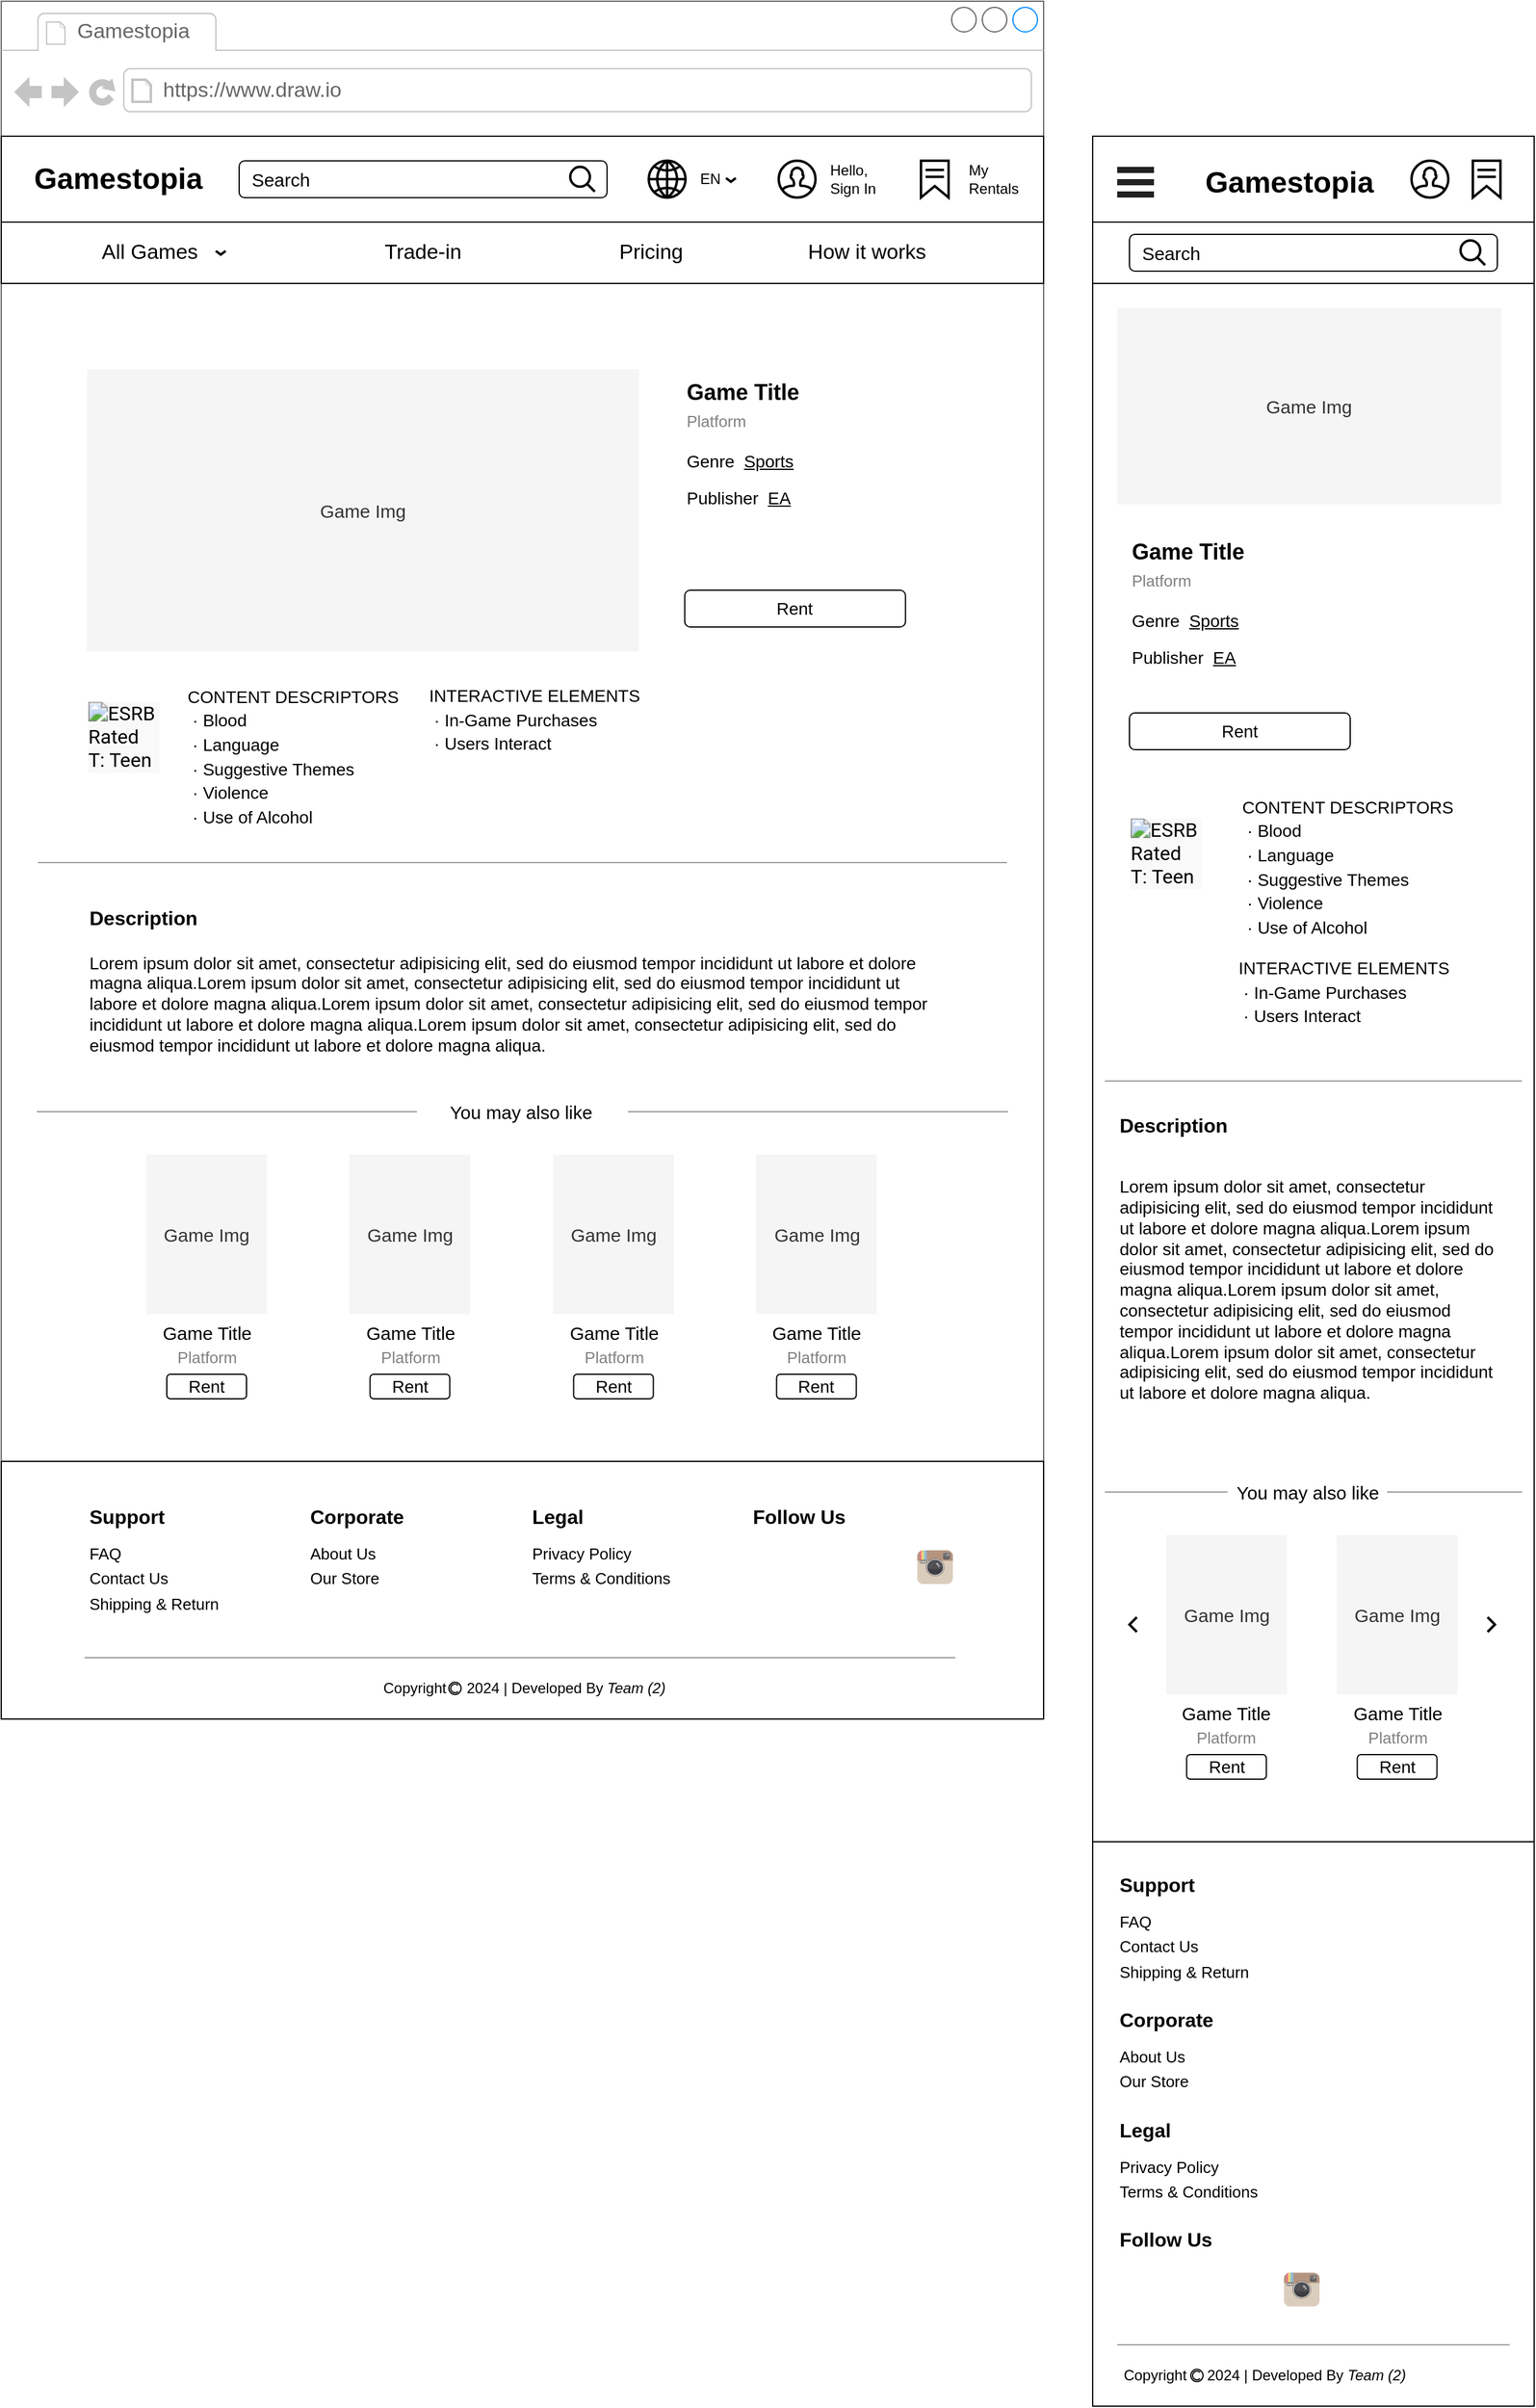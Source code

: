 <mxfile>
    <diagram id="GFclDaCIk4YAcfMqffFD" name="Page-1">
        <mxGraphModel dx="2007" dy="1396" grid="1" gridSize="10" guides="1" tooltips="1" connect="1" arrows="1" fold="1" page="1" pageScale="1" pageWidth="850" pageHeight="1100" math="0" shadow="0">
            <root>
                <mxCell id="0"/>
                <mxCell id="1" parent="0"/>
                <mxCell id="2" value="" style="strokeWidth=1;shadow=0;dashed=0;align=center;html=1;shape=mxgraph.mockup.containers.browserWindow;rSize=0;strokeColor=#666666;strokeColor2=#008cff;strokeColor3=#c4c4c4;mainText=,;recursiveResize=0;" parent="1" vertex="1">
                    <mxGeometry x="210" y="480" width="850" height="1400" as="geometry"/>
                </mxCell>
                <mxCell id="3" value="Gamestopia" style="strokeWidth=1;shadow=0;dashed=0;align=center;html=1;shape=mxgraph.mockup.containers.anchor;fontSize=17;fontColor=#666666;align=left;" parent="2" vertex="1">
                    <mxGeometry x="60" y="12" width="170" height="26" as="geometry"/>
                </mxCell>
                <mxCell id="4" value="https://www.draw.io" style="strokeWidth=1;shadow=0;dashed=0;align=center;html=1;shape=mxgraph.mockup.containers.anchor;rSize=0;fontSize=17;fontColor=#666666;align=left;" parent="2" vertex="1">
                    <mxGeometry x="130" y="60" width="250" height="26" as="geometry"/>
                </mxCell>
                <mxCell id="556" value="Game Img" style="rounded=0;whiteSpace=wrap;html=1;strokeColor=none;fontSize=15;fontColor=#333333;fillColor=#f5f5f5;" parent="2" vertex="1">
                    <mxGeometry x="70" y="300" width="450" height="230" as="geometry"/>
                </mxCell>
                <mxCell id="557" value="&lt;div style=&quot;font-size: 18px;&quot;&gt;&lt;b style=&quot;&quot;&gt;&lt;font style=&quot;font-size: 18px;&quot;&gt;&lt;span style=&quot;background-color: initial;&quot;&gt;Game&amp;nbsp;&lt;/span&gt;&lt;span style=&quot;background-color: initial;&quot;&gt;Title&lt;/span&gt;&lt;/font&gt;&lt;/b&gt;&lt;/div&gt;&lt;div style=&quot;font-size: 18px;&quot;&gt;&lt;span style=&quot;background-color: initial;&quot;&gt;&lt;font color=&quot;#808080&quot; style=&quot;font-size: 13px;&quot;&gt;Platform&lt;/font&gt;&lt;/span&gt;&lt;/div&gt;" style="text;html=1;strokeColor=none;fillColor=none;align=left;verticalAlign=middle;whiteSpace=wrap;rounded=0;fontSize=15;fontColor=#000000;" parent="2" vertex="1">
                    <mxGeometry x="557.36" y="310" width="120" height="40" as="geometry"/>
                </mxCell>
                <mxCell id="559" value="Genre&amp;nbsp; &lt;u&gt;Sports&lt;/u&gt;" style="text;html=1;strokeColor=none;fillColor=none;align=left;verticalAlign=middle;whiteSpace=wrap;rounded=0;fontSize=14;fontColor=#000000;" parent="2" vertex="1">
                    <mxGeometry x="557.36" y="360" width="113.36" height="30" as="geometry"/>
                </mxCell>
                <mxCell id="560" value="Rent" style="rounded=1;whiteSpace=wrap;html=1;fontSize=14;" parent="2" vertex="1">
                    <mxGeometry x="557.36" y="480" width="180" height="30" as="geometry"/>
                </mxCell>
                <mxCell id="561" value="&lt;div style=&quot;line-height: 140%;&quot;&gt;&lt;span style=&quot;background-color: initial;&quot;&gt;CONTENT DESCRIPTORS&lt;/span&gt;&lt;br&gt;&lt;/div&gt;&lt;div style=&quot;line-height: 140%;&quot;&gt;&amp;nbsp;· Blood&lt;/div&gt;&lt;div style=&quot;line-height: 140%;&quot;&gt;&amp;nbsp;· Language&lt;/div&gt;&lt;div style=&quot;line-height: 140%;&quot;&gt;&amp;nbsp;· Suggestive Themes&lt;/div&gt;&lt;div style=&quot;line-height: 140%;&quot;&gt;&amp;nbsp;· Violence&lt;/div&gt;&lt;div style=&quot;line-height: 140%;&quot;&gt;&amp;nbsp;· Use of Alcohol&lt;/div&gt;" style="text;html=1;strokeColor=none;fillColor=none;align=left;verticalAlign=middle;whiteSpace=wrap;rounded=0;fontSize=14;spacing=2;" parent="2" vertex="1">
                    <mxGeometry x="150" y="550" width="190" height="132" as="geometry"/>
                </mxCell>
                <mxCell id="562" value="Description" style="text;html=1;strokeColor=none;fillColor=none;align=left;verticalAlign=middle;whiteSpace=wrap;rounded=0;fontSize=16;fontStyle=1" parent="2" vertex="1">
                    <mxGeometry x="70" y="731" width="120" height="32" as="geometry"/>
                </mxCell>
                <mxCell id="563" value="" style="verticalLabelPosition=bottom;shadow=0;dashed=0;align=center;html=1;verticalAlign=top;strokeWidth=1;shape=mxgraph.mockup.markup.line;strokeColor=#999999;fontSize=14;" parent="2" vertex="1">
                    <mxGeometry x="30" y="691" width="790" height="22" as="geometry"/>
                </mxCell>
                <mxCell id="566" value="&lt;span style=&quot;&quot;&gt;Lorem ipsum dolor sit amet, consectetur adipisicing elit, sed do eiusmod tempor incididunt ut labore et dolore magna aliqua.&lt;/span&gt;&lt;span style=&quot;&quot;&gt;Lorem ipsum dolor sit amet, consectetur adipisicing elit, sed do eiusmod tempor incididunt ut labore et dolore magna aliqua.&lt;/span&gt;&lt;span style=&quot;&quot;&gt;Lorem ipsum dolor sit amet, consectetur adipisicing elit, sed do eiusmod tempor incididunt ut labore et dolore magna aliqua.&lt;/span&gt;&lt;span style=&quot;&quot;&gt;Lorem ipsum dolor sit amet, consectetur adipisicing elit, sed do eiusmod tempor incididunt ut labore et dolore magna aliqua.&lt;/span&gt;" style="text;html=1;strokeColor=none;fillColor=none;align=left;verticalAlign=middle;whiteSpace=wrap;rounded=0;fontSize=14;" parent="2" vertex="1">
                    <mxGeometry x="70" y="761" width="690" height="112" as="geometry"/>
                </mxCell>
                <mxCell id="567" value="&lt;div style=&quot;border-color: var(--border-color); font-size: 14px; text-align: left; line-height: 140%;&quot;&gt;INTERACTIVE ELEMENTS&lt;/div&gt;&lt;div style=&quot;border-color: var(--border-color); font-size: 14px; text-align: left; line-height: 140%;&quot;&gt;&amp;nbsp;· In-Game Purchases&lt;/div&gt;&lt;div style=&quot;border-color: var(--border-color); font-size: 14px; text-align: left; line-height: 140%;&quot;&gt;&amp;nbsp;· Users Interact&lt;/div&gt;" style="text;html=1;strokeColor=none;fillColor=none;align=center;verticalAlign=middle;whiteSpace=wrap;rounded=0;fontSize=18;spacing=2;" parent="2" vertex="1">
                    <mxGeometry x="340" y="550" width="190" height="72" as="geometry"/>
                </mxCell>
                <mxCell id="569" value="&lt;img style=&quot;box-sizing: border-box; -webkit-tap-highlight-color: transparent; object-fit: none; width: 60px; height: 81px; font-family: Mukta, Roboto, &amp;quot;Helvetica Neue&amp;quot;, sans-serif; font-size: medium; text-align: start; background-color: rgb(249, 249, 249); object-position: -215px -96px;&quot; alt=&quot;ESRB Rated T: Teen&quot; src=&quot;https://www.gamefly.com/assets/images/ratings/sprite-esrb.png&quot;&gt;" style="text;html=1;strokeColor=none;fillColor=none;align=center;verticalAlign=middle;whiteSpace=wrap;rounded=0;fontSize=18;" parent="2" vertex="1">
                    <mxGeometry x="70" y="560" width="60" height="80" as="geometry"/>
                </mxCell>
                <mxCell id="570" value="Publisher&amp;nbsp; &lt;u&gt;EA&lt;/u&gt;" style="text;html=1;strokeColor=none;fillColor=none;align=left;verticalAlign=middle;whiteSpace=wrap;rounded=0;fontSize=14;fontColor=#000000;" parent="2" vertex="1">
                    <mxGeometry x="557.36" y="390" width="113.36" height="30" as="geometry"/>
                </mxCell>
                <mxCell id="550" value="" style="group" parent="2" vertex="1" connectable="0">
                    <mxGeometry y="1190" width="850" height="210" as="geometry"/>
                </mxCell>
                <mxCell id="160" value="" style="rounded=0;whiteSpace=wrap;html=1;" parent="550" vertex="1">
                    <mxGeometry width="850" height="210" as="geometry"/>
                </mxCell>
                <mxCell id="153" value="&lt;b&gt;&lt;font style=&quot;font-size: 16px;&quot;&gt;Follow Us&lt;/font&gt;&lt;/b&gt;" style="text;html=1;align=left;verticalAlign=middle;whiteSpace=wrap;rounded=0;" parent="550" vertex="1">
                    <mxGeometry x="611" y="30" width="120" height="30" as="geometry"/>
                </mxCell>
                <mxCell id="154" value="" style="shape=image;html=1;verticalAlign=top;verticalLabelPosition=bottom;labelBackgroundColor=#ffffff;imageAspect=0;aspect=fixed;image=https://cdn2.iconfinder.com/data/icons/social-media-2285/512/1_Facebook_colored_svg_copy-128.png;fillColor=none;strokeColor=none;" parent="550" vertex="1">
                    <mxGeometry x="614" y="72.5" width="27.5" height="27.5" as="geometry"/>
                </mxCell>
                <mxCell id="155" value="" style="shape=image;html=1;verticalAlign=top;verticalLabelPosition=bottom;labelBackgroundColor=#ffffff;imageAspect=0;aspect=fixed;image=https://cdn3.iconfinder.com/data/icons/2018-social-media-logotypes/1000/2018_social_media_popular_app_logo_twitter-128.png;fillColor=none;strokeColor=none;" parent="550" vertex="1">
                    <mxGeometry x="659" y="72.5" width="27.5" height="27.5" as="geometry"/>
                </mxCell>
                <mxCell id="156" value="" style="shape=image;html=1;verticalAlign=top;verticalLabelPosition=bottom;labelBackgroundColor=#ffffff;imageAspect=0;aspect=fixed;image=https://cdn4.iconfinder.com/data/icons/social-media-flat-7/64/Social-media_Youtube-128.png;fillColor=none;strokeColor=none;" parent="550" vertex="1">
                    <mxGeometry x="702" y="71.25" width="30" height="30" as="geometry"/>
                </mxCell>
                <mxCell id="158" value="" style="dashed=0;outlineConnect=0;html=1;align=center;labelPosition=center;verticalLabelPosition=bottom;verticalAlign=top;shape=mxgraph.weblogos.instagram;fillColor=none;strokeColor=none;" parent="550" vertex="1">
                    <mxGeometry x="747" y="72.5" width="29" height="27.5" as="geometry"/>
                </mxCell>
                <mxCell id="399" value="" style="verticalLabelPosition=bottom;shadow=0;dashed=0;align=center;html=1;verticalAlign=top;strokeWidth=1;shape=mxgraph.mockup.markup.line;strokeColor=#999999;fontSize=16;fontColor=#000000;fillColor=#808080;" parent="550" vertex="1">
                    <mxGeometry x="68" y="150" width="710" height="20" as="geometry"/>
                </mxCell>
                <mxCell id="400" value="&lt;b&gt;&lt;font style=&quot;font-size: 16px;&quot;&gt;Support&lt;/font&gt;&lt;/b&gt;" style="text;html=1;align=left;verticalAlign=middle;whiteSpace=wrap;rounded=0;" parent="550" vertex="1">
                    <mxGeometry x="70" y="30" width="120" height="30" as="geometry"/>
                </mxCell>
                <mxCell id="401" value="&lt;span style=&quot;font-size: 16px;&quot;&gt;&lt;b&gt;Corporate&lt;/b&gt;&lt;/span&gt;" style="text;html=1;align=left;verticalAlign=middle;whiteSpace=wrap;rounded=0;" parent="550" vertex="1">
                    <mxGeometry x="250" y="30" width="120" height="30" as="geometry"/>
                </mxCell>
                <mxCell id="402" value="&lt;b&gt;&lt;font style=&quot;font-size: 16px;&quot;&gt;Legal&lt;/font&gt;&lt;/b&gt;" style="text;html=1;align=left;verticalAlign=middle;whiteSpace=wrap;rounded=0;" parent="550" vertex="1">
                    <mxGeometry x="431" y="30" width="120" height="30" as="geometry"/>
                </mxCell>
                <mxCell id="406" value="Privacy Policy" style="text;html=1;strokeColor=none;fillColor=none;align=left;verticalAlign=middle;whiteSpace=wrap;rounded=0;fontSize=13;fontColor=#000000;" parent="550" vertex="1">
                    <mxGeometry x="431" y="60" width="150" height="30" as="geometry"/>
                </mxCell>
                <mxCell id="407" value="Terms &amp;amp; Conditions" style="text;html=1;strokeColor=none;fillColor=none;align=left;verticalAlign=middle;whiteSpace=wrap;rounded=0;fontSize=13;fontColor=#000000;" parent="550" vertex="1">
                    <mxGeometry x="431" y="80" width="150" height="30" as="geometry"/>
                </mxCell>
                <mxCell id="408" value="About Us" style="text;html=1;strokeColor=none;fillColor=none;align=left;verticalAlign=middle;whiteSpace=wrap;rounded=0;fontSize=13;fontColor=#000000;" parent="550" vertex="1">
                    <mxGeometry x="250" y="60" width="150" height="30" as="geometry"/>
                </mxCell>
                <mxCell id="409" value="Our Store" style="text;html=1;strokeColor=none;fillColor=none;align=left;verticalAlign=middle;whiteSpace=wrap;rounded=0;fontSize=13;fontColor=#000000;" parent="550" vertex="1">
                    <mxGeometry x="250" y="80" width="150" height="30" as="geometry"/>
                </mxCell>
                <mxCell id="410" value="Contact Us" style="text;html=1;strokeColor=none;fillColor=none;align=left;verticalAlign=middle;whiteSpace=wrap;rounded=0;fontSize=13;fontColor=#000000;" parent="550" vertex="1">
                    <mxGeometry x="70" y="80" width="150" height="30" as="geometry"/>
                </mxCell>
                <mxCell id="411" value="FAQ" style="text;html=1;strokeColor=none;fillColor=none;align=left;verticalAlign=middle;whiteSpace=wrap;rounded=0;fontSize=13;fontColor=#000000;" parent="550" vertex="1">
                    <mxGeometry x="70" y="60" width="150" height="30" as="geometry"/>
                </mxCell>
                <mxCell id="412" value="Shipping &amp;amp; Return" style="text;html=1;strokeColor=none;fillColor=none;align=left;verticalAlign=middle;whiteSpace=wrap;rounded=0;fontSize=13;fontColor=#000000;" parent="550" vertex="1">
                    <mxGeometry x="70" y="101.25" width="150" height="30" as="geometry"/>
                </mxCell>
                <mxCell id="161" value="" style="group" parent="550" vertex="1" connectable="0">
                    <mxGeometry x="260" y="170" width="330" height="30" as="geometry"/>
                </mxCell>
                <mxCell id="145" value="&amp;nbsp;Copyright&amp;nbsp; &amp;nbsp; &amp;nbsp;2024 | Developed By &lt;i&gt;Team (2)&lt;/i&gt;" style="text;html=1;align=center;verticalAlign=middle;whiteSpace=wrap;rounded=0;" parent="161" vertex="1">
                    <mxGeometry width="330" height="30" as="geometry"/>
                </mxCell>
                <mxCell id="144" value="" style="strokeColor=#0f0f0f;verticalLabelPosition=bottom;shadow=0;dashed=0;verticalAlign=top;strokeWidth=1;html=1;shape=mxgraph.mockup.misc.copyrightIcon;perimeterSpacing=0;" parent="161" vertex="1">
                    <mxGeometry x="105" y="10" width="10" height="10" as="geometry"/>
                </mxCell>
                <mxCell id="415" value="" style="rounded=0;whiteSpace=wrap;html=1;fontSize=13;" parent="1" vertex="1">
                    <mxGeometry x="1100" y="590" width="360" height="1850" as="geometry"/>
                </mxCell>
                <mxCell id="428" value="" style="group" parent="1" vertex="1" connectable="0">
                    <mxGeometry x="1130" y="670" width="330" height="50" as="geometry"/>
                </mxCell>
                <mxCell id="429" value="" style="html=1;verticalLabelPosition=bottom;align=center;labelBackgroundColor=#ffffff;verticalAlign=top;strokeWidth=2;strokeColor=#000000;shadow=0;dashed=0;shape=mxgraph.ios7.icons.looking_glass;fontSize=15;fontColor=#000000;fillColor=none;" parent="428" vertex="1">
                    <mxGeometry x="270" y="4.94" width="20" height="20.12" as="geometry"/>
                </mxCell>
                <mxCell id="430" value="&amp;nbsp; Search" style="rounded=1;whiteSpace=wrap;html=1;strokeColor=#000000;fontSize=15;fontColor=#000000;fillColor=none;align=left;" parent="428" vertex="1">
                    <mxGeometry width="300" height="30" as="geometry"/>
                </mxCell>
                <mxCell id="431" value="" style="rounded=0;whiteSpace=wrap;html=1;strokeColor=default;fontSize=13;fontColor=#000000;fillColor=none;" parent="428" vertex="1">
                    <mxGeometry x="-30" y="-10" width="360" height="50" as="geometry"/>
                </mxCell>
                <mxCell id="492" value="" style="group" parent="1" vertex="1" connectable="0">
                    <mxGeometry x="1110" y="1680" width="340" height="70" as="geometry"/>
                </mxCell>
                <mxCell id="493" value="" style="verticalLabelPosition=bottom;shadow=0;dashed=0;align=center;html=1;verticalAlign=top;strokeWidth=1;shape=mxgraph.mockup.markup.line;strokeColor=#999999;fontSize=15;fontColor=#000000;fillColor=none;" parent="492" vertex="1">
                    <mxGeometry y="5" width="100" height="20" as="geometry"/>
                </mxCell>
                <mxCell id="494" value="You may also like" style="text;html=1;strokeColor=none;fillColor=none;align=center;verticalAlign=middle;whiteSpace=wrap;rounded=0;fontSize=15;fontColor=#000000;" parent="492" vertex="1">
                    <mxGeometry x="102" width="126.68" height="30" as="geometry"/>
                </mxCell>
                <mxCell id="495" value="" style="verticalLabelPosition=bottom;shadow=0;dashed=0;align=center;html=1;verticalAlign=top;strokeWidth=1;shape=mxgraph.mockup.markup.line;strokeColor=#999999;fontSize=15;fontColor=#000000;fillColor=none;" parent="492" vertex="1">
                    <mxGeometry x="230" y="5" width="110" height="20" as="geometry"/>
                </mxCell>
                <mxCell id="496" value="" style="group" parent="1" vertex="1" connectable="0">
                    <mxGeometry x="1130" y="1730" width="298" height="199" as="geometry"/>
                </mxCell>
                <mxCell id="497" value="" style="html=1;verticalLabelPosition=bottom;labelBackgroundColor=#ffffff;verticalAlign=top;shadow=0;dashed=0;strokeWidth=2;shape=mxgraph.ios7.misc.left;strokeColor=#000000;fontSize=15;fontColor=#000000;fillColor=none;container=0;" parent="496" vertex="1">
                    <mxGeometry y="67" width="6" height="12" as="geometry"/>
                </mxCell>
                <mxCell id="498" value="" style="html=1;verticalLabelPosition=bottom;labelBackgroundColor=#ffffff;verticalAlign=top;shadow=0;dashed=0;strokeWidth=2;shape=mxgraph.ios7.misc.right;strokeColor=#000000;fontSize=15;fontColor=#000000;fillColor=none;container=0;" parent="496" vertex="1">
                    <mxGeometry x="292" y="67" width="6" height="12" as="geometry"/>
                </mxCell>
                <mxCell id="499" value="&lt;font style=&quot;font-size: 14px;&quot;&gt;Rent&lt;/font&gt;" style="rounded=1;whiteSpace=wrap;html=1;fontSize=17;container=0;" parent="496" vertex="1">
                    <mxGeometry x="46.63" y="179" width="65" height="20" as="geometry"/>
                </mxCell>
                <mxCell id="500" value="Game Img" style="rounded=0;whiteSpace=wrap;html=1;strokeColor=none;fontSize=15;fontColor=#333333;fillColor=#f5f5f5;container=0;" parent="496" vertex="1">
                    <mxGeometry x="29.88" width="98.5" height="130" as="geometry"/>
                </mxCell>
                <mxCell id="501" value="Game Title" style="text;html=1;strokeColor=none;fillColor=none;align=center;verticalAlign=middle;whiteSpace=wrap;rounded=0;fontSize=15;fontColor=#000000;container=0;" parent="496" vertex="1">
                    <mxGeometry x="33.38" y="130" width="91.5" height="30" as="geometry"/>
                </mxCell>
                <mxCell id="502" value="Platform" style="text;html=1;strokeColor=none;fillColor=none;align=center;verticalAlign=middle;whiteSpace=wrap;rounded=0;fontSize=13;fontColor=#808080;container=0;" parent="496" vertex="1">
                    <mxGeometry x="33.38" y="150" width="91.5" height="30" as="geometry"/>
                </mxCell>
                <mxCell id="503" value="&lt;font style=&quot;font-size: 14px;&quot;&gt;Rent&lt;/font&gt;" style="rounded=1;whiteSpace=wrap;html=1;fontSize=17;container=0;" parent="496" vertex="1">
                    <mxGeometry x="185.75" y="179" width="65" height="20" as="geometry"/>
                </mxCell>
                <mxCell id="504" value="Game Img" style="rounded=0;whiteSpace=wrap;html=1;strokeColor=none;fontSize=15;fontColor=#333333;fillColor=#f5f5f5;container=0;" parent="496" vertex="1">
                    <mxGeometry x="169" width="98.5" height="130" as="geometry"/>
                </mxCell>
                <mxCell id="505" value="Game Title" style="text;html=1;strokeColor=none;fillColor=none;align=center;verticalAlign=middle;whiteSpace=wrap;rounded=0;fontSize=15;fontColor=#000000;container=0;" parent="496" vertex="1">
                    <mxGeometry x="172.5" y="130" width="91.5" height="30" as="geometry"/>
                </mxCell>
                <mxCell id="506" value="Platform" style="text;html=1;strokeColor=none;fillColor=none;align=center;verticalAlign=middle;whiteSpace=wrap;rounded=0;fontSize=13;fontColor=#808080;container=0;" parent="496" vertex="1">
                    <mxGeometry x="172.5" y="150" width="91.5" height="30" as="geometry"/>
                </mxCell>
                <mxCell id="551" value="" style="group" parent="1" vertex="1" connectable="0">
                    <mxGeometry x="1100" y="1980" width="360" height="460" as="geometry"/>
                </mxCell>
                <mxCell id="529" value="" style="rounded=0;whiteSpace=wrap;html=1;" parent="551" vertex="1">
                    <mxGeometry width="360" height="460" as="geometry"/>
                </mxCell>
                <mxCell id="530" value="&lt;b&gt;&lt;font style=&quot;font-size: 16px;&quot;&gt;Follow Us&lt;/font&gt;&lt;/b&gt;" style="text;html=1;align=left;verticalAlign=middle;whiteSpace=wrap;rounded=0;" parent="551" vertex="1">
                    <mxGeometry x="20" y="308.75" width="120" height="30" as="geometry"/>
                </mxCell>
                <mxCell id="531" value="" style="shape=image;html=1;verticalAlign=top;verticalLabelPosition=bottom;labelBackgroundColor=#ffffff;imageAspect=0;aspect=fixed;image=https://cdn2.iconfinder.com/data/icons/social-media-2285/512/1_Facebook_colored_svg_copy-128.png;fillColor=none;strokeColor=none;" parent="551" vertex="1">
                    <mxGeometry x="23" y="351.25" width="27.5" height="27.5" as="geometry"/>
                </mxCell>
                <mxCell id="532" value="" style="shape=image;html=1;verticalAlign=top;verticalLabelPosition=bottom;labelBackgroundColor=#ffffff;imageAspect=0;aspect=fixed;image=https://cdn3.iconfinder.com/data/icons/2018-social-media-logotypes/1000/2018_social_media_popular_app_logo_twitter-128.png;fillColor=none;strokeColor=none;" parent="551" vertex="1">
                    <mxGeometry x="68" y="351.25" width="27.5" height="27.5" as="geometry"/>
                </mxCell>
                <mxCell id="533" value="" style="shape=image;html=1;verticalAlign=top;verticalLabelPosition=bottom;labelBackgroundColor=#ffffff;imageAspect=0;aspect=fixed;image=https://cdn4.iconfinder.com/data/icons/social-media-flat-7/64/Social-media_Youtube-128.png;fillColor=none;strokeColor=none;" parent="551" vertex="1">
                    <mxGeometry x="111" y="350" width="30" height="30" as="geometry"/>
                </mxCell>
                <mxCell id="534" value="" style="dashed=0;outlineConnect=0;html=1;align=center;labelPosition=center;verticalLabelPosition=bottom;verticalAlign=top;shape=mxgraph.weblogos.instagram;fillColor=none;strokeColor=none;" parent="551" vertex="1">
                    <mxGeometry x="156" y="351.25" width="29" height="27.5" as="geometry"/>
                </mxCell>
                <mxCell id="536" value="&lt;b&gt;&lt;font style=&quot;font-size: 16px;&quot;&gt;Support&lt;/font&gt;&lt;/b&gt;" style="text;html=1;align=left;verticalAlign=middle;whiteSpace=wrap;rounded=0;" parent="551" vertex="1">
                    <mxGeometry x="20" y="20" width="120" height="30" as="geometry"/>
                </mxCell>
                <mxCell id="537" value="&lt;span style=&quot;font-size: 16px;&quot;&gt;&lt;b&gt;Corporate&lt;/b&gt;&lt;/span&gt;" style="text;html=1;align=left;verticalAlign=middle;whiteSpace=wrap;rounded=0;" parent="551" vertex="1">
                    <mxGeometry x="20" y="130" width="120" height="30" as="geometry"/>
                </mxCell>
                <mxCell id="538" value="&lt;b&gt;&lt;font style=&quot;font-size: 16px;&quot;&gt;Legal&lt;/font&gt;&lt;/b&gt;" style="text;html=1;align=left;verticalAlign=middle;whiteSpace=wrap;rounded=0;" parent="551" vertex="1">
                    <mxGeometry x="20" y="220" width="120" height="30" as="geometry"/>
                </mxCell>
                <mxCell id="539" value="Privacy Policy" style="text;html=1;strokeColor=none;fillColor=none;align=left;verticalAlign=middle;whiteSpace=wrap;rounded=0;fontSize=13;fontColor=#000000;" parent="551" vertex="1">
                    <mxGeometry x="20" y="250" width="150" height="30" as="geometry"/>
                </mxCell>
                <mxCell id="540" value="Terms &amp;amp; Conditions" style="text;html=1;strokeColor=none;fillColor=none;align=left;verticalAlign=middle;whiteSpace=wrap;rounded=0;fontSize=13;fontColor=#000000;" parent="551" vertex="1">
                    <mxGeometry x="20" y="270" width="150" height="30" as="geometry"/>
                </mxCell>
                <mxCell id="541" value="About Us" style="text;html=1;strokeColor=none;fillColor=none;align=left;verticalAlign=middle;whiteSpace=wrap;rounded=0;fontSize=13;fontColor=#000000;" parent="551" vertex="1">
                    <mxGeometry x="20" y="160" width="150" height="30" as="geometry"/>
                </mxCell>
                <mxCell id="542" value="Our Store" style="text;html=1;strokeColor=none;fillColor=none;align=left;verticalAlign=middle;whiteSpace=wrap;rounded=0;fontSize=13;fontColor=#000000;" parent="551" vertex="1">
                    <mxGeometry x="20" y="180" width="150" height="30" as="geometry"/>
                </mxCell>
                <mxCell id="543" value="Contact Us" style="text;html=1;strokeColor=none;fillColor=none;align=left;verticalAlign=middle;whiteSpace=wrap;rounded=0;fontSize=13;fontColor=#000000;" parent="551" vertex="1">
                    <mxGeometry x="20" y="70" width="150" height="30" as="geometry"/>
                </mxCell>
                <mxCell id="544" value="FAQ" style="text;html=1;strokeColor=none;fillColor=none;align=left;verticalAlign=middle;whiteSpace=wrap;rounded=0;fontSize=13;fontColor=#000000;" parent="551" vertex="1">
                    <mxGeometry x="20" y="50" width="150" height="30" as="geometry"/>
                </mxCell>
                <mxCell id="545" value="Shipping &amp;amp; Return" style="text;html=1;strokeColor=none;fillColor=none;align=left;verticalAlign=middle;whiteSpace=wrap;rounded=0;fontSize=13;fontColor=#000000;" parent="551" vertex="1">
                    <mxGeometry x="20" y="91.25" width="150" height="30" as="geometry"/>
                </mxCell>
                <mxCell id="546" value="" style="group;align=left;" parent="551" vertex="1" connectable="0">
                    <mxGeometry x="20" y="420" width="330" height="30" as="geometry"/>
                </mxCell>
                <mxCell id="547" value="&amp;nbsp;Copyright&amp;nbsp; &amp;nbsp; &amp;nbsp;2024 | Developed By &lt;i&gt;Team (2)&lt;/i&gt;" style="text;html=1;align=left;verticalAlign=middle;whiteSpace=wrap;rounded=0;" parent="546" vertex="1">
                    <mxGeometry width="330" height="30" as="geometry"/>
                </mxCell>
                <mxCell id="548" value="" style="strokeColor=#0f0f0f;verticalLabelPosition=bottom;shadow=0;dashed=0;verticalAlign=top;strokeWidth=1;html=1;shape=mxgraph.mockup.misc.copyrightIcon;perimeterSpacing=0;align=left;" parent="546" vertex="1">
                    <mxGeometry x="60" y="10" width="10" height="10" as="geometry"/>
                </mxCell>
                <mxCell id="535" value="" style="verticalLabelPosition=bottom;shadow=0;dashed=0;align=center;html=1;verticalAlign=top;strokeWidth=1;shape=mxgraph.mockup.markup.line;strokeColor=#999999;fontSize=16;fontColor=#000000;fillColor=#808080;" parent="546" vertex="1">
                    <mxGeometry y="-20" width="320" height="20" as="geometry"/>
                </mxCell>
                <mxCell id="571" value="" style="group" parent="1" vertex="1" connectable="0">
                    <mxGeometry x="270" y="1420" width="726" height="199" as="geometry"/>
                </mxCell>
                <mxCell id="574" value="" style="group" parent="571" vertex="1" connectable="0">
                    <mxGeometry x="58.25" width="98.5" height="199" as="geometry"/>
                </mxCell>
                <mxCell id="575" value="&lt;font style=&quot;font-size: 14px;&quot;&gt;Rent&lt;/font&gt;" style="rounded=1;whiteSpace=wrap;html=1;fontSize=17;" parent="574" vertex="1">
                    <mxGeometry x="16.75" y="179" width="65" height="20" as="geometry"/>
                </mxCell>
                <mxCell id="576" value="Game Img" style="rounded=0;whiteSpace=wrap;html=1;strokeColor=none;fontSize=15;fontColor=#333333;fillColor=#f5f5f5;" parent="574" vertex="1">
                    <mxGeometry width="98.5" height="130" as="geometry"/>
                </mxCell>
                <mxCell id="577" value="Game Title" style="text;html=1;strokeColor=none;fillColor=none;align=center;verticalAlign=middle;whiteSpace=wrap;rounded=0;fontSize=15;fontColor=#000000;" parent="574" vertex="1">
                    <mxGeometry x="3.5" y="130" width="91.5" height="30" as="geometry"/>
                </mxCell>
                <mxCell id="578" value="Platform" style="text;html=1;strokeColor=none;fillColor=none;align=center;verticalAlign=middle;whiteSpace=wrap;rounded=0;fontSize=13;fontColor=#808080;" parent="574" vertex="1">
                    <mxGeometry x="3.5" y="150" width="91.5" height="30" as="geometry"/>
                </mxCell>
                <mxCell id="579" value="" style="group" parent="571" vertex="1" connectable="0">
                    <mxGeometry x="555.5" width="98.5" height="199" as="geometry"/>
                </mxCell>
                <mxCell id="580" value="&lt;font style=&quot;font-size: 14px;&quot;&gt;Rent&lt;/font&gt;" style="rounded=1;whiteSpace=wrap;html=1;fontSize=17;" parent="579" vertex="1">
                    <mxGeometry x="16.75" y="179" width="65" height="20" as="geometry"/>
                </mxCell>
                <mxCell id="581" value="Game Img" style="rounded=0;whiteSpace=wrap;html=1;strokeColor=none;fontSize=15;fontColor=#333333;fillColor=#f5f5f5;" parent="579" vertex="1">
                    <mxGeometry width="98.5" height="130" as="geometry"/>
                </mxCell>
                <mxCell id="582" value="Game Title" style="text;html=1;strokeColor=none;fillColor=none;align=center;verticalAlign=middle;whiteSpace=wrap;rounded=0;fontSize=15;fontColor=#000000;" parent="579" vertex="1">
                    <mxGeometry x="3.5" y="130" width="91.5" height="30" as="geometry"/>
                </mxCell>
                <mxCell id="583" value="Platform" style="text;html=1;strokeColor=none;fillColor=none;align=center;verticalAlign=middle;whiteSpace=wrap;rounded=0;fontSize=13;fontColor=#808080;" parent="579" vertex="1">
                    <mxGeometry x="3.5" y="150" width="91.5" height="30" as="geometry"/>
                </mxCell>
                <mxCell id="584" value="" style="group" parent="571" vertex="1" connectable="0">
                    <mxGeometry x="224" width="98.5" height="199" as="geometry"/>
                </mxCell>
                <mxCell id="585" value="&lt;font style=&quot;font-size: 14px;&quot;&gt;Rent&lt;/font&gt;" style="rounded=1;whiteSpace=wrap;html=1;fontSize=17;" parent="584" vertex="1">
                    <mxGeometry x="16.75" y="179" width="65" height="20" as="geometry"/>
                </mxCell>
                <mxCell id="586" value="Game Img" style="rounded=0;whiteSpace=wrap;html=1;strokeColor=none;fontSize=15;fontColor=#333333;fillColor=#f5f5f5;" parent="584" vertex="1">
                    <mxGeometry width="98.5" height="130" as="geometry"/>
                </mxCell>
                <mxCell id="587" value="Game Title" style="text;html=1;strokeColor=none;fillColor=none;align=center;verticalAlign=middle;whiteSpace=wrap;rounded=0;fontSize=15;fontColor=#000000;" parent="584" vertex="1">
                    <mxGeometry x="3.5" y="130" width="91.5" height="30" as="geometry"/>
                </mxCell>
                <mxCell id="588" value="Platform" style="text;html=1;strokeColor=none;fillColor=none;align=center;verticalAlign=middle;whiteSpace=wrap;rounded=0;fontSize=13;fontColor=#808080;" parent="584" vertex="1">
                    <mxGeometry x="3.5" y="150" width="91.5" height="30" as="geometry"/>
                </mxCell>
                <mxCell id="589" value="" style="group" parent="571" vertex="1" connectable="0">
                    <mxGeometry x="390" width="98.5" height="199" as="geometry"/>
                </mxCell>
                <mxCell id="590" value="&lt;font style=&quot;font-size: 14px;&quot;&gt;Rent&lt;/font&gt;" style="rounded=1;whiteSpace=wrap;html=1;fontSize=17;" parent="589" vertex="1">
                    <mxGeometry x="16.75" y="179" width="65" height="20" as="geometry"/>
                </mxCell>
                <mxCell id="591" value="Game Img" style="rounded=0;whiteSpace=wrap;html=1;strokeColor=none;fontSize=15;fontColor=#333333;fillColor=#f5f5f5;" parent="589" vertex="1">
                    <mxGeometry width="98.5" height="130" as="geometry"/>
                </mxCell>
                <mxCell id="592" value="Game Title" style="text;html=1;strokeColor=none;fillColor=none;align=center;verticalAlign=middle;whiteSpace=wrap;rounded=0;fontSize=15;fontColor=#000000;" parent="589" vertex="1">
                    <mxGeometry x="3.5" y="130" width="91.5" height="30" as="geometry"/>
                </mxCell>
                <mxCell id="593" value="Platform" style="text;html=1;strokeColor=none;fillColor=none;align=center;verticalAlign=middle;whiteSpace=wrap;rounded=0;fontSize=13;fontColor=#808080;" parent="589" vertex="1">
                    <mxGeometry x="3.5" y="150" width="91.5" height="30" as="geometry"/>
                </mxCell>
                <mxCell id="594" value="" style="group" parent="1" vertex="1" connectable="0">
                    <mxGeometry x="239" y="1370" width="792" height="70" as="geometry"/>
                </mxCell>
                <mxCell id="595" value="" style="verticalLabelPosition=bottom;shadow=0;dashed=0;align=center;html=1;verticalAlign=top;strokeWidth=1;shape=mxgraph.mockup.markup.line;strokeColor=#999999;fontSize=15;fontColor=#000000;fillColor=none;" parent="594" vertex="1">
                    <mxGeometry y="5" width="310" height="20" as="geometry"/>
                </mxCell>
                <mxCell id="596" value="You may also like" style="text;html=1;strokeColor=none;fillColor=none;align=center;verticalAlign=middle;whiteSpace=wrap;rounded=0;fontSize=15;fontColor=#000000;" parent="594" vertex="1">
                    <mxGeometry x="295" width="200" height="30" as="geometry"/>
                </mxCell>
                <mxCell id="597" value="" style="verticalLabelPosition=bottom;shadow=0;dashed=0;align=center;html=1;verticalAlign=top;strokeWidth=1;shape=mxgraph.mockup.markup.line;strokeColor=#999999;fontSize=15;fontColor=#000000;fillColor=none;" parent="594" vertex="1">
                    <mxGeometry x="482" y="5" width="310" height="20" as="geometry"/>
                </mxCell>
                <mxCell id="598" value="Game Img" style="rounded=0;whiteSpace=wrap;html=1;strokeColor=none;fontSize=15;fontColor=#333333;fillColor=#f5f5f5;" parent="1" vertex="1">
                    <mxGeometry x="1120" y="730" width="313.04" height="160" as="geometry"/>
                </mxCell>
                <mxCell id="599" value="&lt;div style=&quot;font-size: 18px;&quot;&gt;&lt;b style=&quot;&quot;&gt;&lt;font style=&quot;font-size: 18px;&quot;&gt;&lt;span style=&quot;background-color: initial;&quot;&gt;Game&amp;nbsp;&lt;/span&gt;&lt;span style=&quot;background-color: initial;&quot;&gt;Title&lt;/span&gt;&lt;/font&gt;&lt;/b&gt;&lt;/div&gt;&lt;div style=&quot;font-size: 18px;&quot;&gt;&lt;span style=&quot;background-color: initial;&quot;&gt;&lt;font color=&quot;#808080&quot; style=&quot;font-size: 13px;&quot;&gt;Platform&lt;/font&gt;&lt;/span&gt;&lt;/div&gt;" style="text;html=1;strokeColor=none;fillColor=none;align=left;verticalAlign=middle;whiteSpace=wrap;rounded=0;fontSize=15;fontColor=#000000;" parent="1" vertex="1">
                    <mxGeometry x="1130" y="920" width="120" height="40" as="geometry"/>
                </mxCell>
                <mxCell id="600" value="Genre&amp;nbsp; &lt;u&gt;Sports&lt;/u&gt;" style="text;html=1;strokeColor=none;fillColor=none;align=left;verticalAlign=middle;whiteSpace=wrap;rounded=0;fontSize=14;fontColor=#000000;" parent="1" vertex="1">
                    <mxGeometry x="1130" y="970" width="113.36" height="30" as="geometry"/>
                </mxCell>
                <mxCell id="601" value="Rent" style="rounded=1;whiteSpace=wrap;html=1;fontSize=14;" parent="1" vertex="1">
                    <mxGeometry x="1130" y="1060" width="180" height="30" as="geometry"/>
                </mxCell>
                <mxCell id="602" value="Publisher&amp;nbsp; &lt;u&gt;EA&lt;/u&gt;" style="text;html=1;strokeColor=none;fillColor=none;align=left;verticalAlign=middle;whiteSpace=wrap;rounded=0;fontSize=14;fontColor=#000000;" parent="1" vertex="1">
                    <mxGeometry x="1130" y="1000" width="113.36" height="30" as="geometry"/>
                </mxCell>
                <mxCell id="603" value="&lt;img style=&quot;box-sizing: border-box; -webkit-tap-highlight-color: transparent; object-fit: none; width: 60px; height: 81px; font-family: Mukta, Roboto, &amp;quot;Helvetica Neue&amp;quot;, sans-serif; font-size: medium; text-align: start; background-color: rgb(249, 249, 249); object-position: -215px -96px;&quot; alt=&quot;ESRB Rated T: Teen&quot; src=&quot;https://www.gamefly.com/assets/images/ratings/sprite-esrb.png&quot;&gt;" style="text;html=1;strokeColor=none;fillColor=none;align=center;verticalAlign=middle;whiteSpace=wrap;rounded=0;fontSize=18;" parent="1" vertex="1">
                    <mxGeometry x="1130" y="1135" width="60" height="80" as="geometry"/>
                </mxCell>
                <mxCell id="604" value="&lt;div style=&quot;line-height: 140%;&quot;&gt;&lt;span style=&quot;background-color: initial;&quot;&gt;CONTENT DESCRIPTORS&lt;/span&gt;&lt;br&gt;&lt;/div&gt;&lt;div style=&quot;line-height: 140%;&quot;&gt;&amp;nbsp;· Blood&lt;/div&gt;&lt;div style=&quot;line-height: 140%;&quot;&gt;&amp;nbsp;· Language&lt;/div&gt;&lt;div style=&quot;line-height: 140%;&quot;&gt;&amp;nbsp;· Suggestive Themes&lt;/div&gt;&lt;div style=&quot;line-height: 140%;&quot;&gt;&amp;nbsp;· Violence&lt;/div&gt;&lt;div style=&quot;line-height: 140%;&quot;&gt;&amp;nbsp;· Use of Alcohol&lt;/div&gt;" style="text;html=1;strokeColor=none;fillColor=none;align=left;verticalAlign=middle;whiteSpace=wrap;rounded=0;fontSize=14;spacing=2;" parent="1" vertex="1">
                    <mxGeometry x="1220" y="1120" width="190" height="132" as="geometry"/>
                </mxCell>
                <mxCell id="605" value="&lt;div style=&quot;border-color: var(--border-color); font-size: 14px; text-align: left; line-height: 140%;&quot;&gt;INTERACTIVE ELEMENTS&lt;/div&gt;&lt;div style=&quot;border-color: var(--border-color); font-size: 14px; text-align: left; line-height: 140%;&quot;&gt;&amp;nbsp;· In-Game Purchases&lt;/div&gt;&lt;div style=&quot;border-color: var(--border-color); font-size: 14px; text-align: left; line-height: 140%;&quot;&gt;&amp;nbsp;· Users Interact&lt;/div&gt;" style="text;html=1;strokeColor=none;fillColor=none;align=center;verticalAlign=middle;whiteSpace=wrap;rounded=0;fontSize=18;spacing=2;" parent="1" vertex="1">
                    <mxGeometry x="1210" y="1252" width="190" height="72" as="geometry"/>
                </mxCell>
                <mxCell id="606" value="Description" style="text;html=1;strokeColor=none;fillColor=none;align=left;verticalAlign=middle;whiteSpace=wrap;rounded=0;fontSize=16;fontStyle=1" parent="1" vertex="1">
                    <mxGeometry x="1120" y="1380" width="120" height="32" as="geometry"/>
                </mxCell>
                <mxCell id="607" value="" style="verticalLabelPosition=bottom;shadow=0;dashed=0;align=center;html=1;verticalAlign=top;strokeWidth=1;shape=mxgraph.mockup.markup.line;strokeColor=#999999;fontSize=14;" parent="1" vertex="1">
                    <mxGeometry x="1110" y="1349" width="340" height="22" as="geometry"/>
                </mxCell>
                <mxCell id="608" value="&lt;span style=&quot;&quot;&gt;Lorem ipsum dolor sit amet, consectetur adipisicing elit, sed do eiusmod tempor incididunt ut labore et dolore magna aliqua.&lt;/span&gt;&lt;span style=&quot;&quot;&gt;Lorem ipsum dolor sit amet, consectetur adipisicing elit, sed do eiusmod tempor incididunt ut labore et dolore magna aliqua.&lt;/span&gt;&lt;span style=&quot;&quot;&gt;Lorem ipsum dolor sit amet, consectetur adipisicing elit, sed do eiusmod tempor incididunt ut labore et dolore magna aliqua.&lt;/span&gt;&lt;span style=&quot;&quot;&gt;Lorem ipsum dolor sit amet, consectetur adipisicing elit, sed do eiusmod tempor incididunt ut labore et dolore magna aliqua.&lt;/span&gt;" style="text;html=1;strokeColor=none;fillColor=none;align=left;verticalAlign=middle;whiteSpace=wrap;rounded=0;fontSize=14;" parent="1" vertex="1">
                    <mxGeometry x="1120" y="1410" width="310" height="240" as="geometry"/>
                </mxCell>
                <mxCell id="609" value="" style="group" vertex="1" connectable="0" parent="1">
                    <mxGeometry x="210" y="590" width="850" height="70" as="geometry"/>
                </mxCell>
                <mxCell id="610" value="" style="rounded=0;whiteSpace=wrap;html=1;strokeColor=#000000;fillColor=none;" vertex="1" parent="609">
                    <mxGeometry width="850" height="70" as="geometry"/>
                </mxCell>
                <mxCell id="611" value="Gamestopia" style="text;strokeColor=none;fillColor=none;html=1;fontSize=24;fontStyle=1;verticalAlign=middle;align=center;" vertex="1" parent="609">
                    <mxGeometry x="15" y="15" width="160" height="40" as="geometry"/>
                </mxCell>
                <mxCell id="612" value="" style="group" vertex="1" connectable="0" parent="609">
                    <mxGeometry x="634" y="20" width="90" height="30" as="geometry"/>
                </mxCell>
                <mxCell id="613" value="" style="html=1;verticalLabelPosition=bottom;align=center;labelBackgroundColor=#ffffff;verticalAlign=top;strokeWidth=2;strokeColor=#000000;shadow=0;dashed=0;shape=mxgraph.ios7.icons.user;fillColor=none;" vertex="1" parent="612">
                    <mxGeometry width="30" height="30" as="geometry"/>
                </mxCell>
                <mxCell id="614" value="Hello,&lt;br&gt;Sign In" style="text;html=1;strokeColor=none;fillColor=none;align=left;verticalAlign=middle;whiteSpace=wrap;rounded=0;" vertex="1" parent="612">
                    <mxGeometry x="40" width="50" height="30" as="geometry"/>
                </mxCell>
                <mxCell id="615" value="" style="group" vertex="1" connectable="0" parent="609">
                    <mxGeometry x="528" y="20" width="80" height="30" as="geometry"/>
                </mxCell>
                <mxCell id="616" value="" style="html=1;verticalLabelPosition=bottom;align=center;labelBackgroundColor=#ffffff;verticalAlign=top;strokeWidth=2;strokeColor=#000000;shadow=0;dashed=0;shape=mxgraph.ios7.icons.globe;fontSize=15;fontColor=#000000;fillColor=none;" vertex="1" parent="615">
                    <mxGeometry width="30" height="30" as="geometry"/>
                </mxCell>
                <mxCell id="617" value="EN&amp;nbsp;" style="text;html=1;strokeColor=none;fillColor=none;align=left;verticalAlign=middle;whiteSpace=wrap;rounded=0;container=0;" vertex="1" parent="615">
                    <mxGeometry x="40" width="40" height="30" as="geometry"/>
                </mxCell>
                <mxCell id="618" value="" style="html=1;verticalLabelPosition=bottom;labelBackgroundColor=#ffffff;verticalAlign=top;shadow=0;dashed=0;strokeWidth=2;shape=mxgraph.ios7.misc.down;strokeColor=default;fontSize=15;fontColor=#000000;fillColor=none;container=0;" vertex="1" parent="615">
                    <mxGeometry x="63" y="14.12" width="8" height="3" as="geometry"/>
                </mxCell>
                <mxCell id="619" value="" style="group" vertex="1" connectable="0" parent="609">
                    <mxGeometry x="194" y="20.12" width="300" height="30" as="geometry"/>
                </mxCell>
                <mxCell id="620" value="" style="html=1;verticalLabelPosition=bottom;align=center;labelBackgroundColor=#ffffff;verticalAlign=top;strokeWidth=2;strokeColor=#000000;shadow=0;dashed=0;shape=mxgraph.ios7.icons.looking_glass;fontSize=15;fontColor=#000000;fillColor=none;" vertex="1" parent="619">
                    <mxGeometry x="270" y="4.94" width="20" height="20.12" as="geometry"/>
                </mxCell>
                <mxCell id="621" value="&amp;nbsp; Search" style="rounded=1;whiteSpace=wrap;html=1;strokeColor=#000000;fontSize=15;fontColor=#000000;fillColor=none;align=left;" vertex="1" parent="619">
                    <mxGeometry width="300" height="30" as="geometry"/>
                </mxCell>
                <mxCell id="622" value="" style="group" vertex="1" connectable="0" parent="609">
                    <mxGeometry x="750" y="20" width="87" height="30" as="geometry"/>
                </mxCell>
                <mxCell id="623" value="My Rentals" style="text;html=1;strokeColor=none;fillColor=none;align=left;verticalAlign=middle;whiteSpace=wrap;rounded=0;" vertex="1" parent="622">
                    <mxGeometry x="37" width="50" height="30" as="geometry"/>
                </mxCell>
                <mxCell id="624" value="" style="html=1;verticalLabelPosition=bottom;align=center;labelBackgroundColor=#ffffff;verticalAlign=top;strokeWidth=2;strokeColor=#000000;shadow=0;dashed=0;shape=mxgraph.ios7.icons.bookmark;" vertex="1" parent="622">
                    <mxGeometry width="22.5" height="30" as="geometry"/>
                </mxCell>
                <mxCell id="625" value="" style="group" vertex="1" connectable="0" parent="1">
                    <mxGeometry x="210" y="660" width="850" height="50" as="geometry"/>
                </mxCell>
                <mxCell id="626" value="" style="rounded=0;whiteSpace=wrap;html=1;strokeColor=default;fontColor=#000000;fillColor=none;" vertex="1" parent="625">
                    <mxGeometry width="850" height="50" as="geometry"/>
                </mxCell>
                <mxCell id="627" value="Trade-in" style="text;html=1;strokeColor=none;fillColor=none;align=center;verticalAlign=middle;whiteSpace=wrap;rounded=0;fontSize=17;" vertex="1" parent="625">
                    <mxGeometry x="294" y="10" width="100" height="30" as="geometry"/>
                </mxCell>
                <mxCell id="628" value="" style="group" vertex="1" connectable="0" parent="625">
                    <mxGeometry x="80" y="10" width="115" height="30" as="geometry"/>
                </mxCell>
                <mxCell id="629" value="All Games" style="text;html=1;strokeColor=none;fillColor=none;align=left;verticalAlign=middle;whiteSpace=wrap;rounded=0;fontSize=17;" vertex="1" parent="628">
                    <mxGeometry width="115" height="30" as="geometry"/>
                </mxCell>
                <mxCell id="630" value="" style="html=1;verticalLabelPosition=bottom;labelBackgroundColor=#ffffff;verticalAlign=top;shadow=0;dashed=0;strokeWidth=2;shape=mxgraph.ios7.misc.down;strokeColor=default;fontSize=15;fontColor=#000000;fillColor=none;container=0;" vertex="1" parent="628">
                    <mxGeometry x="95" y="13.5" width="8" height="3" as="geometry"/>
                </mxCell>
                <mxCell id="631" value="Pricing" style="text;html=1;strokeColor=none;fillColor=none;align=center;verticalAlign=middle;whiteSpace=wrap;rounded=0;fontSize=17;" vertex="1" parent="625">
                    <mxGeometry x="480" y="10" width="100" height="30" as="geometry"/>
                </mxCell>
                <mxCell id="632" value="How it works" style="text;html=1;strokeColor=none;fillColor=none;align=center;verticalAlign=middle;whiteSpace=wrap;rounded=0;fontSize=17;" vertex="1" parent="625">
                    <mxGeometry x="648.75" y="10" width="114" height="30" as="geometry"/>
                </mxCell>
                <mxCell id="633" value="" style="group" vertex="1" connectable="0" parent="1">
                    <mxGeometry x="1100" y="590" width="360" height="70" as="geometry"/>
                </mxCell>
                <mxCell id="634" value="" style="rounded=0;whiteSpace=wrap;html=1;strokeColor=default;fontSize=13;fontColor=#000000;fillColor=none;" vertex="1" parent="633">
                    <mxGeometry width="360" height="70" as="geometry"/>
                </mxCell>
                <mxCell id="635" value="Gamestopia" style="text;strokeColor=none;fillColor=none;html=1;fontSize=24;fontStyle=1;verticalAlign=middle;align=center;" vertex="1" parent="633">
                    <mxGeometry x="80" y="17.5" width="160" height="40" as="geometry"/>
                </mxCell>
                <mxCell id="636" value="" style="html=1;verticalLabelPosition=bottom;align=center;labelBackgroundColor=#ffffff;verticalAlign=top;strokeWidth=2;strokeColor=#000000;shadow=0;dashed=0;shape=mxgraph.ios7.icons.user;fillColor=none;" vertex="1" parent="633">
                    <mxGeometry x="260" y="20" width="30" height="30" as="geometry"/>
                </mxCell>
                <mxCell id="637" value="" style="html=1;verticalLabelPosition=bottom;labelBackgroundColor=#ffffff;verticalAlign=top;shadow=0;dashed=0;strokeWidth=2;shape=mxgraph.ios7.misc.options;fillColor=#222222;sketch=0;strokeColor=default;fontSize=13;fontColor=#000000;" vertex="1" parent="633">
                    <mxGeometry x="20" y="25" width="30" height="25" as="geometry"/>
                </mxCell>
                <mxCell id="638" value="" style="html=1;verticalLabelPosition=bottom;align=center;labelBackgroundColor=#ffffff;verticalAlign=top;strokeWidth=2;strokeColor=#000000;shadow=0;dashed=0;shape=mxgraph.ios7.icons.bookmark;" vertex="1" parent="633">
                    <mxGeometry x="310" y="20" width="22.5" height="30" as="geometry"/>
                </mxCell>
            </root>
        </mxGraphModel>
    </diagram>
</mxfile>